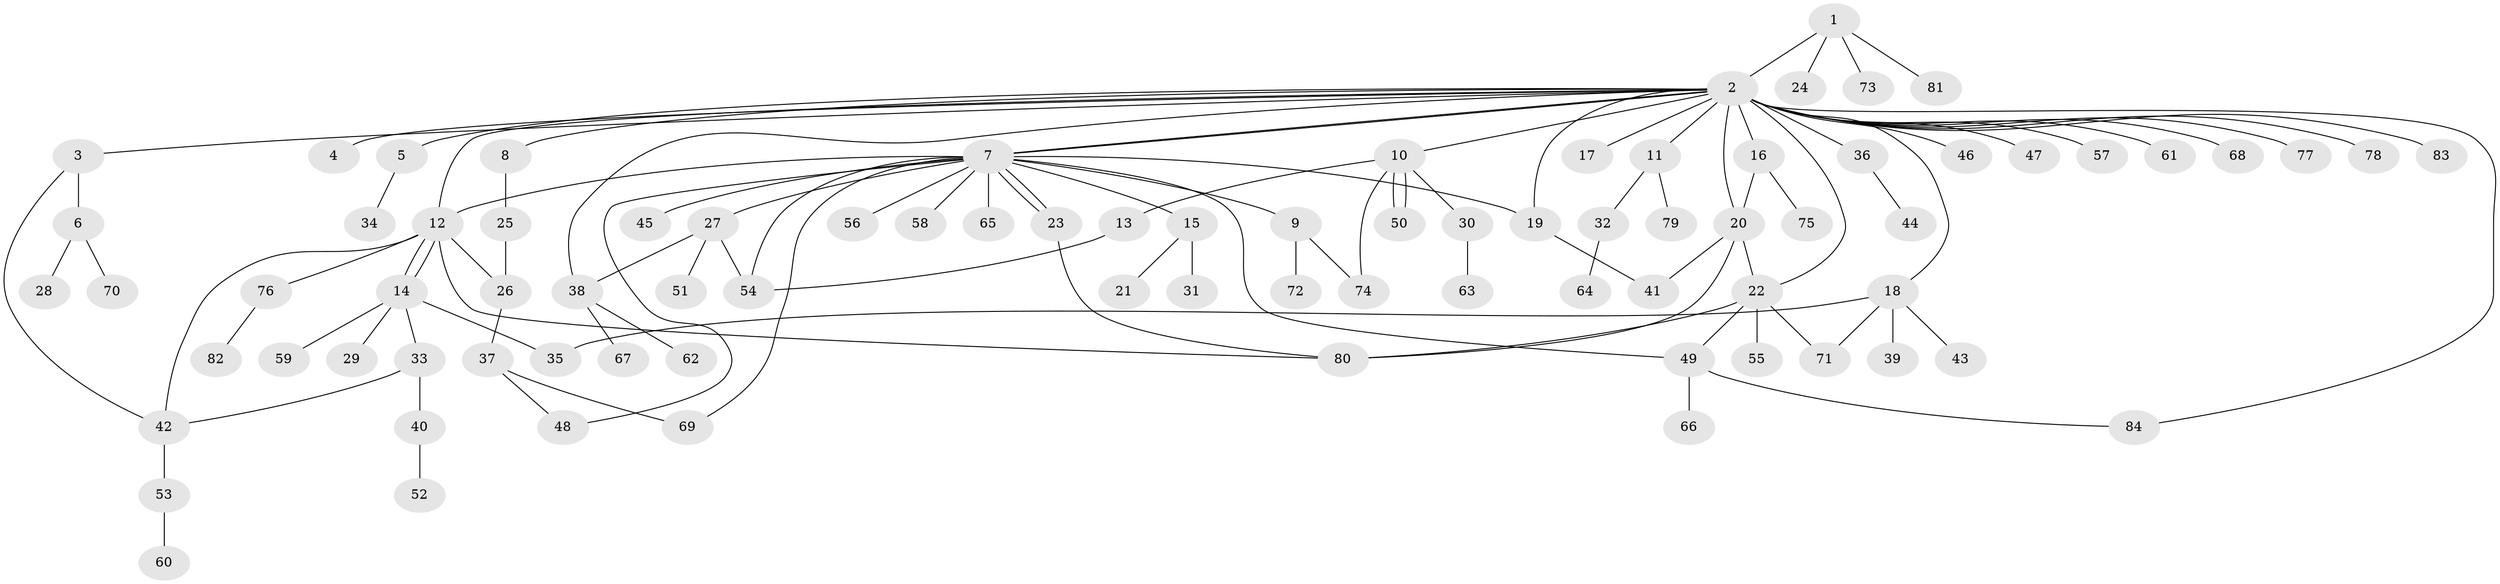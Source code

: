 // Generated by graph-tools (version 1.1) at 2025/11/02/27/25 16:11:10]
// undirected, 84 vertices, 108 edges
graph export_dot {
graph [start="1"]
  node [color=gray90,style=filled];
  1;
  2;
  3;
  4;
  5;
  6;
  7;
  8;
  9;
  10;
  11;
  12;
  13;
  14;
  15;
  16;
  17;
  18;
  19;
  20;
  21;
  22;
  23;
  24;
  25;
  26;
  27;
  28;
  29;
  30;
  31;
  32;
  33;
  34;
  35;
  36;
  37;
  38;
  39;
  40;
  41;
  42;
  43;
  44;
  45;
  46;
  47;
  48;
  49;
  50;
  51;
  52;
  53;
  54;
  55;
  56;
  57;
  58;
  59;
  60;
  61;
  62;
  63;
  64;
  65;
  66;
  67;
  68;
  69;
  70;
  71;
  72;
  73;
  74;
  75;
  76;
  77;
  78;
  79;
  80;
  81;
  82;
  83;
  84;
  1 -- 2;
  1 -- 24;
  1 -- 73;
  1 -- 81;
  2 -- 3;
  2 -- 4;
  2 -- 5;
  2 -- 7;
  2 -- 7;
  2 -- 8;
  2 -- 10;
  2 -- 11;
  2 -- 12;
  2 -- 16;
  2 -- 17;
  2 -- 18;
  2 -- 19;
  2 -- 20;
  2 -- 22;
  2 -- 36;
  2 -- 38;
  2 -- 46;
  2 -- 47;
  2 -- 57;
  2 -- 61;
  2 -- 68;
  2 -- 77;
  2 -- 78;
  2 -- 83;
  2 -- 84;
  3 -- 6;
  3 -- 42;
  5 -- 34;
  6 -- 28;
  6 -- 70;
  7 -- 9;
  7 -- 12;
  7 -- 15;
  7 -- 19;
  7 -- 23;
  7 -- 23;
  7 -- 27;
  7 -- 45;
  7 -- 48;
  7 -- 49;
  7 -- 54;
  7 -- 56;
  7 -- 58;
  7 -- 65;
  7 -- 69;
  8 -- 25;
  9 -- 72;
  9 -- 74;
  10 -- 13;
  10 -- 30;
  10 -- 50;
  10 -- 50;
  10 -- 74;
  11 -- 32;
  11 -- 79;
  12 -- 14;
  12 -- 14;
  12 -- 26;
  12 -- 42;
  12 -- 76;
  12 -- 80;
  13 -- 54;
  14 -- 29;
  14 -- 33;
  14 -- 35;
  14 -- 59;
  15 -- 21;
  15 -- 31;
  16 -- 20;
  16 -- 75;
  18 -- 35;
  18 -- 39;
  18 -- 43;
  18 -- 71;
  19 -- 41;
  20 -- 22;
  20 -- 41;
  20 -- 80;
  22 -- 49;
  22 -- 55;
  22 -- 71;
  22 -- 80;
  23 -- 80;
  25 -- 26;
  26 -- 37;
  27 -- 38;
  27 -- 51;
  27 -- 54;
  30 -- 63;
  32 -- 64;
  33 -- 40;
  33 -- 42;
  36 -- 44;
  37 -- 48;
  37 -- 69;
  38 -- 62;
  38 -- 67;
  40 -- 52;
  42 -- 53;
  49 -- 66;
  49 -- 84;
  53 -- 60;
  76 -- 82;
}
